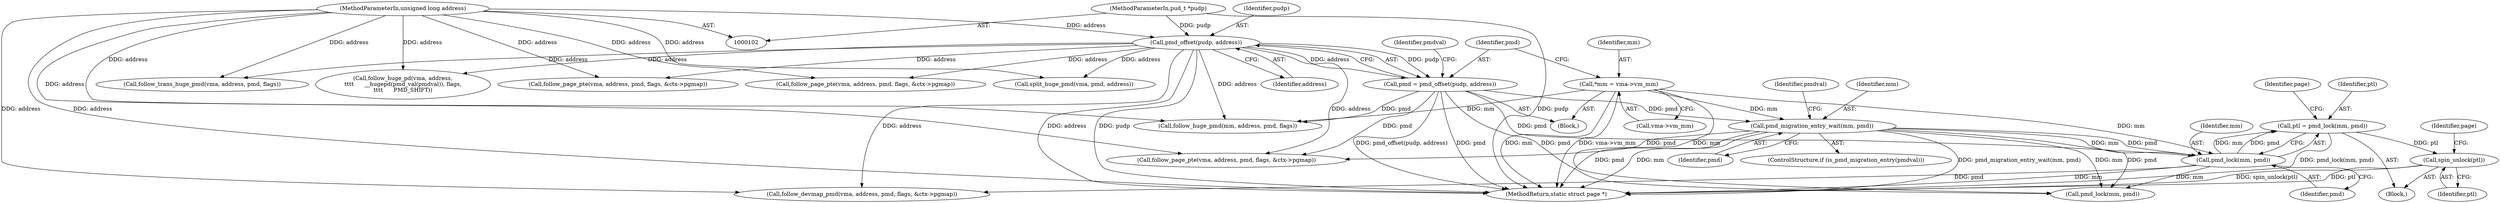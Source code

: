 digraph "0_linux_6b3a707736301c2128ca85ce85fb13f60b5e350a_5@pointer" {
"1000230" [label="(Call,ptl = pmd_lock(mm, pmd))"];
"1000232" [label="(Call,pmd_lock(mm, pmd))"];
"1000114" [label="(Call,*mm = vma->vm_mm)"];
"1000210" [label="(Call,pmd_migration_entry_wait(mm, pmd))"];
"1000119" [label="(Call,pmd = pmd_offset(pudp, address))"];
"1000121" [label="(Call,pmd_offset(pudp, address))"];
"1000105" [label="(MethodParameterIn,pud_t *pudp)"];
"1000104" [label="(MethodParameterIn,unsigned long address)"];
"1000246" [label="(Call,spin_unlock(ptl))"];
"1000123" [label="(Identifier,address)"];
"1000169" [label="(Call,follow_huge_pd(vma, address,\n\t\t\t\t      __hugepd(pmd_val(pmdval)), flags,\n\t\t\t\t      PMD_SHIFT))"];
"1000233" [label="(Identifier,mm)"];
"1000104" [label="(MethodParameterIn,unsigned long address)"];
"1000237" [label="(Call,follow_devmap_pmd(vma, address, pmd, flags, &ctx->pgmap))"];
"1000120" [label="(Identifier,pmd)"];
"1000210" [label="(Call,pmd_migration_entry_wait(mm, pmd))"];
"1000214" [label="(Identifier,pmdval)"];
"1000115" [label="(Identifier,mm)"];
"1000125" [label="(Identifier,pmdval)"];
"1000231" [label="(Identifier,ptl)"];
"1000121" [label="(Call,pmd_offset(pudp, address))"];
"1000358" [label="(Call,split_huge_pmd(vma, pmd, address))"];
"1000425" [label="(MethodReturn,static struct page *)"];
"1000329" [label="(Call,follow_page_pte(vma, address, pmd, flags, &ctx->pgmap))"];
"1000247" [label="(Identifier,ptl)"];
"1000114" [label="(Call,*mm = vma->vm_mm)"];
"1000234" [label="(Identifier,pmd)"];
"1000230" [label="(Call,ptl = pmd_lock(mm, pmd))"];
"1000212" [label="(Identifier,pmd)"];
"1000122" [label="(Identifier,pudp)"];
"1000105" [label="(MethodParameterIn,pud_t *pudp)"];
"1000229" [label="(Block,)"];
"1000246" [label="(Call,spin_unlock(ptl))"];
"1000398" [label="(Call,follow_page_pte(vma, address, pmd, flags, &ctx->pgmap))"];
"1000211" [label="(Identifier,mm)"];
"1000258" [label="(Call,follow_page_pte(vma, address, pmd, flags, &ctx->pgmap))"];
"1000119" [label="(Call,pmd = pmd_offset(pudp, address))"];
"1000236" [label="(Identifier,page)"];
"1000108" [label="(Block,)"];
"1000116" [label="(Call,vma->vm_mm)"];
"1000148" [label="(Call,follow_huge_pmd(mm, address, pmd, flags))"];
"1000409" [label="(Call,follow_trans_huge_pmd(vma, address, pmd, flags))"];
"1000207" [label="(ControlStructure,if (is_pmd_migration_entry(pmdval)))"];
"1000232" [label="(Call,pmd_lock(mm, pmd))"];
"1000281" [label="(Call,pmd_lock(mm, pmd))"];
"1000249" [label="(Identifier,page)"];
"1000230" -> "1000229"  [label="AST: "];
"1000230" -> "1000232"  [label="CFG: "];
"1000231" -> "1000230"  [label="AST: "];
"1000232" -> "1000230"  [label="AST: "];
"1000236" -> "1000230"  [label="CFG: "];
"1000230" -> "1000425"  [label="DDG: pmd_lock(mm, pmd)"];
"1000232" -> "1000230"  [label="DDG: mm"];
"1000232" -> "1000230"  [label="DDG: pmd"];
"1000230" -> "1000246"  [label="DDG: ptl"];
"1000232" -> "1000234"  [label="CFG: "];
"1000233" -> "1000232"  [label="AST: "];
"1000234" -> "1000232"  [label="AST: "];
"1000232" -> "1000425"  [label="DDG: mm"];
"1000114" -> "1000232"  [label="DDG: mm"];
"1000210" -> "1000232"  [label="DDG: mm"];
"1000210" -> "1000232"  [label="DDG: pmd"];
"1000119" -> "1000232"  [label="DDG: pmd"];
"1000232" -> "1000237"  [label="DDG: pmd"];
"1000232" -> "1000281"  [label="DDG: mm"];
"1000114" -> "1000108"  [label="AST: "];
"1000114" -> "1000116"  [label="CFG: "];
"1000115" -> "1000114"  [label="AST: "];
"1000116" -> "1000114"  [label="AST: "];
"1000120" -> "1000114"  [label="CFG: "];
"1000114" -> "1000425"  [label="DDG: mm"];
"1000114" -> "1000425"  [label="DDG: vma->vm_mm"];
"1000114" -> "1000148"  [label="DDG: mm"];
"1000114" -> "1000210"  [label="DDG: mm"];
"1000114" -> "1000281"  [label="DDG: mm"];
"1000210" -> "1000207"  [label="AST: "];
"1000210" -> "1000212"  [label="CFG: "];
"1000211" -> "1000210"  [label="AST: "];
"1000212" -> "1000210"  [label="AST: "];
"1000214" -> "1000210"  [label="CFG: "];
"1000210" -> "1000425"  [label="DDG: pmd_migration_entry_wait(mm, pmd)"];
"1000210" -> "1000425"  [label="DDG: pmd"];
"1000210" -> "1000425"  [label="DDG: mm"];
"1000119" -> "1000210"  [label="DDG: pmd"];
"1000210" -> "1000258"  [label="DDG: pmd"];
"1000210" -> "1000281"  [label="DDG: mm"];
"1000210" -> "1000281"  [label="DDG: pmd"];
"1000119" -> "1000108"  [label="AST: "];
"1000119" -> "1000121"  [label="CFG: "];
"1000120" -> "1000119"  [label="AST: "];
"1000121" -> "1000119"  [label="AST: "];
"1000125" -> "1000119"  [label="CFG: "];
"1000119" -> "1000425"  [label="DDG: pmd_offset(pudp, address)"];
"1000119" -> "1000425"  [label="DDG: pmd"];
"1000121" -> "1000119"  [label="DDG: pudp"];
"1000121" -> "1000119"  [label="DDG: address"];
"1000119" -> "1000148"  [label="DDG: pmd"];
"1000119" -> "1000258"  [label="DDG: pmd"];
"1000119" -> "1000281"  [label="DDG: pmd"];
"1000121" -> "1000123"  [label="CFG: "];
"1000122" -> "1000121"  [label="AST: "];
"1000123" -> "1000121"  [label="AST: "];
"1000121" -> "1000425"  [label="DDG: address"];
"1000121" -> "1000425"  [label="DDG: pudp"];
"1000105" -> "1000121"  [label="DDG: pudp"];
"1000104" -> "1000121"  [label="DDG: address"];
"1000121" -> "1000148"  [label="DDG: address"];
"1000121" -> "1000169"  [label="DDG: address"];
"1000121" -> "1000237"  [label="DDG: address"];
"1000121" -> "1000258"  [label="DDG: address"];
"1000121" -> "1000329"  [label="DDG: address"];
"1000121" -> "1000358"  [label="DDG: address"];
"1000121" -> "1000398"  [label="DDG: address"];
"1000121" -> "1000409"  [label="DDG: address"];
"1000105" -> "1000102"  [label="AST: "];
"1000105" -> "1000425"  [label="DDG: pudp"];
"1000104" -> "1000102"  [label="AST: "];
"1000104" -> "1000425"  [label="DDG: address"];
"1000104" -> "1000148"  [label="DDG: address"];
"1000104" -> "1000169"  [label="DDG: address"];
"1000104" -> "1000237"  [label="DDG: address"];
"1000104" -> "1000258"  [label="DDG: address"];
"1000104" -> "1000329"  [label="DDG: address"];
"1000104" -> "1000358"  [label="DDG: address"];
"1000104" -> "1000398"  [label="DDG: address"];
"1000104" -> "1000409"  [label="DDG: address"];
"1000246" -> "1000229"  [label="AST: "];
"1000246" -> "1000247"  [label="CFG: "];
"1000247" -> "1000246"  [label="AST: "];
"1000249" -> "1000246"  [label="CFG: "];
"1000246" -> "1000425"  [label="DDG: spin_unlock(ptl)"];
"1000246" -> "1000425"  [label="DDG: ptl"];
}
